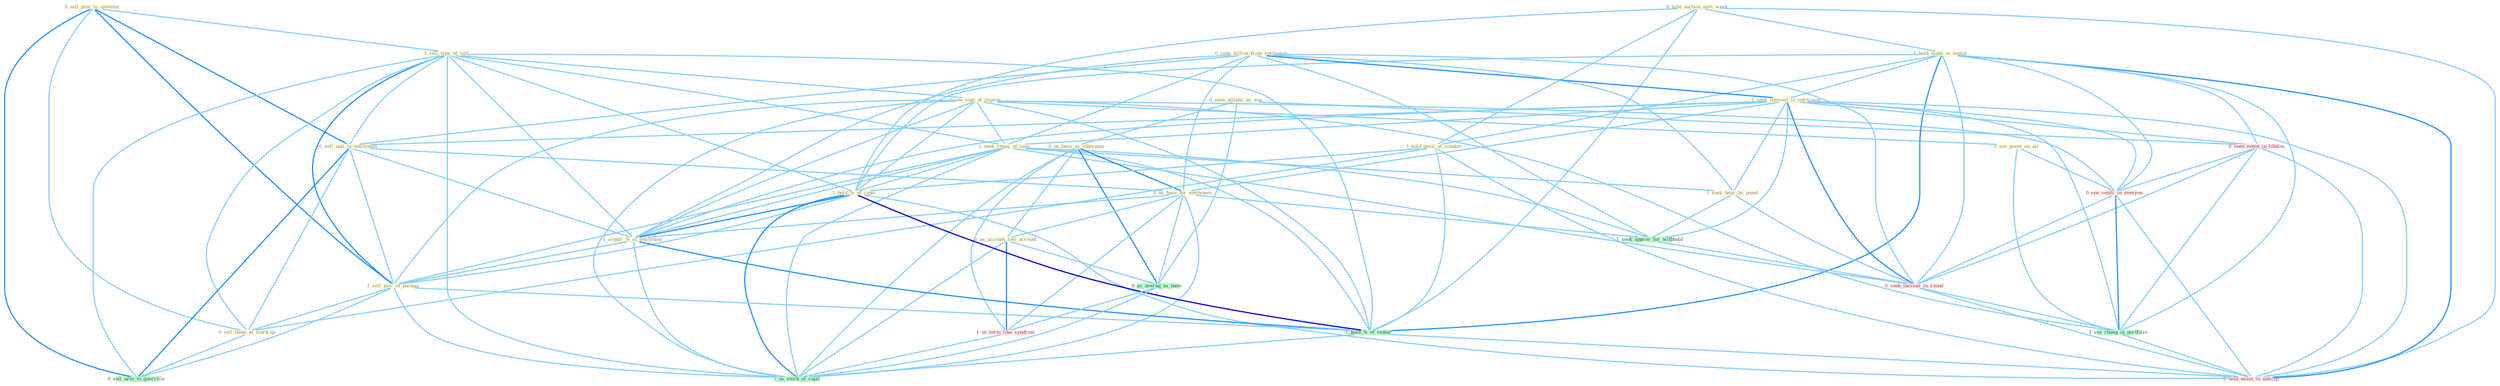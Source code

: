 Graph G{ 
    node
    [shape=polygon,style=filled,width=.5,height=.06,color="#BDFCC9",fixedsize=true,fontsize=4,
    fontcolor="#2f4f4f"];
    {node
    [color="#ffffe0", fontcolor="#8b7d6b"] "0_sell_piec_to_investor " "0_hold_auction_next_week " "0_seen_allianc_as_wai " "1_sell_type_of_suit " "1_see_sign_of_improv " "1_hold_stake_in_ventur " "0_seek_billion_from_entitynam " "1_seek_interest_in_entitynam " "0_sell_unit_to_entitynam " "1_seek_repay_of_loan " "0_us_base_as_othernum " "1_seek_hear_by_panel " "0_us_base_for_entitynam " "0_us_account_like_account " "1_hold_posit_at_counter " "1_hold_%_of_capit " "1_acquir_%_of_entitynam " "0_see_game_on_air " "1_sell_piec_of_packag " "0_sell_them_at_mark-up "}
{node [color="#fff0f5", fontcolor="#b22222"] "0_seen_event_in_lifetim " "1_us_term_like_syndrom " "0_see_vaniti_in_everyon " "0_seek_increas_in_round " "0_hold_asset_in_anticip "}
edge [color="#B0E2FF"];

	"0_sell_piec_to_investor " -- "1_sell_type_of_suit " [w="1", color="#87cefa" ];
	"0_sell_piec_to_investor " -- "0_sell_unit_to_entitynam " [w="2", color="#1e90ff" , len=0.8];
	"0_sell_piec_to_investor " -- "1_sell_piec_of_packag " [w="2", color="#1e90ff" , len=0.8];
	"0_sell_piec_to_investor " -- "0_sell_them_at_mark-up " [w="1", color="#87cefa" ];
	"0_sell_piec_to_investor " -- "0_sell_arm_to_guerrilla " [w="2", color="#1e90ff" , len=0.8];
	"0_hold_auction_next_week " -- "1_hold_stake_in_ventur " [w="1", color="#87cefa" ];
	"0_hold_auction_next_week " -- "1_hold_posit_at_counter " [w="1", color="#87cefa" ];
	"0_hold_auction_next_week " -- "1_hold_%_of_capit " [w="1", color="#87cefa" ];
	"0_hold_auction_next_week " -- "1_hold_%_of_ventur " [w="1", color="#87cefa" ];
	"0_hold_auction_next_week " -- "0_hold_asset_in_anticip " [w="1", color="#87cefa" ];
	"0_seen_allianc_as_wai " -- "0_us_base_as_othernum " [w="1", color="#87cefa" ];
	"0_seen_allianc_as_wai " -- "0_seen_event_in_lifetim " [w="1", color="#87cefa" ];
	"0_seen_allianc_as_wai " -- "0_us_averag_as_base " [w="1", color="#87cefa" ];
	"1_sell_type_of_suit " -- "1_see_sign_of_improv " [w="1", color="#87cefa" ];
	"1_sell_type_of_suit " -- "0_sell_unit_to_entitynam " [w="1", color="#87cefa" ];
	"1_sell_type_of_suit " -- "1_seek_repay_of_loan " [w="1", color="#87cefa" ];
	"1_sell_type_of_suit " -- "1_hold_%_of_capit " [w="1", color="#87cefa" ];
	"1_sell_type_of_suit " -- "1_acquir_%_of_entitynam " [w="1", color="#87cefa" ];
	"1_sell_type_of_suit " -- "1_sell_piec_of_packag " [w="2", color="#1e90ff" , len=0.8];
	"1_sell_type_of_suit " -- "0_sell_them_at_mark-up " [w="1", color="#87cefa" ];
	"1_sell_type_of_suit " -- "1_hold_%_of_ventur " [w="1", color="#87cefa" ];
	"1_sell_type_of_suit " -- "0_sell_arm_to_guerrilla " [w="1", color="#87cefa" ];
	"1_sell_type_of_suit " -- "1_us_stock_of_capit " [w="1", color="#87cefa" ];
	"1_see_sign_of_improv " -- "1_seek_repay_of_loan " [w="1", color="#87cefa" ];
	"1_see_sign_of_improv " -- "1_hold_%_of_capit " [w="1", color="#87cefa" ];
	"1_see_sign_of_improv " -- "1_acquir_%_of_entitynam " [w="1", color="#87cefa" ];
	"1_see_sign_of_improv " -- "0_see_game_on_air " [w="1", color="#87cefa" ];
	"1_see_sign_of_improv " -- "1_sell_piec_of_packag " [w="1", color="#87cefa" ];
	"1_see_sign_of_improv " -- "1_hold_%_of_ventur " [w="1", color="#87cefa" ];
	"1_see_sign_of_improv " -- "0_see_vaniti_in_everyon " [w="1", color="#87cefa" ];
	"1_see_sign_of_improv " -- "1_us_stock_of_capit " [w="1", color="#87cefa" ];
	"1_see_sign_of_improv " -- "1_see_chang_in_portfolio " [w="1", color="#87cefa" ];
	"1_hold_stake_in_ventur " -- "1_seek_interest_in_entitynam " [w="1", color="#87cefa" ];
	"1_hold_stake_in_ventur " -- "1_hold_posit_at_counter " [w="1", color="#87cefa" ];
	"1_hold_stake_in_ventur " -- "1_hold_%_of_capit " [w="1", color="#87cefa" ];
	"1_hold_stake_in_ventur " -- "0_seen_event_in_lifetim " [w="1", color="#87cefa" ];
	"1_hold_stake_in_ventur " -- "1_hold_%_of_ventur " [w="2", color="#1e90ff" , len=0.8];
	"1_hold_stake_in_ventur " -- "0_see_vaniti_in_everyon " [w="1", color="#87cefa" ];
	"1_hold_stake_in_ventur " -- "0_seek_increas_in_round " [w="1", color="#87cefa" ];
	"1_hold_stake_in_ventur " -- "1_see_chang_in_portfolio " [w="1", color="#87cefa" ];
	"1_hold_stake_in_ventur " -- "0_hold_asset_in_anticip " [w="2", color="#1e90ff" , len=0.8];
	"0_seek_billion_from_entitynam " -- "1_seek_interest_in_entitynam " [w="2", color="#1e90ff" , len=0.8];
	"0_seek_billion_from_entitynam " -- "0_sell_unit_to_entitynam " [w="1", color="#87cefa" ];
	"0_seek_billion_from_entitynam " -- "1_seek_repay_of_loan " [w="1", color="#87cefa" ];
	"0_seek_billion_from_entitynam " -- "1_seek_hear_by_panel " [w="1", color="#87cefa" ];
	"0_seek_billion_from_entitynam " -- "0_us_base_for_entitynam " [w="1", color="#87cefa" ];
	"0_seek_billion_from_entitynam " -- "1_acquir_%_of_entitynam " [w="1", color="#87cefa" ];
	"0_seek_billion_from_entitynam " -- "1_seek_approv_for_withhold " [w="1", color="#87cefa" ];
	"0_seek_billion_from_entitynam " -- "0_seek_increas_in_round " [w="1", color="#87cefa" ];
	"1_seek_interest_in_entitynam " -- "0_sell_unit_to_entitynam " [w="1", color="#87cefa" ];
	"1_seek_interest_in_entitynam " -- "1_seek_repay_of_loan " [w="1", color="#87cefa" ];
	"1_seek_interest_in_entitynam " -- "1_seek_hear_by_panel " [w="1", color="#87cefa" ];
	"1_seek_interest_in_entitynam " -- "0_us_base_for_entitynam " [w="1", color="#87cefa" ];
	"1_seek_interest_in_entitynam " -- "1_acquir_%_of_entitynam " [w="1", color="#87cefa" ];
	"1_seek_interest_in_entitynam " -- "0_seen_event_in_lifetim " [w="1", color="#87cefa" ];
	"1_seek_interest_in_entitynam " -- "1_seek_approv_for_withhold " [w="1", color="#87cefa" ];
	"1_seek_interest_in_entitynam " -- "0_see_vaniti_in_everyon " [w="1", color="#87cefa" ];
	"1_seek_interest_in_entitynam " -- "0_seek_increas_in_round " [w="2", color="#1e90ff" , len=0.8];
	"1_seek_interest_in_entitynam " -- "1_see_chang_in_portfolio " [w="1", color="#87cefa" ];
	"1_seek_interest_in_entitynam " -- "0_hold_asset_in_anticip " [w="1", color="#87cefa" ];
	"0_sell_unit_to_entitynam " -- "0_us_base_for_entitynam " [w="1", color="#87cefa" ];
	"0_sell_unit_to_entitynam " -- "1_acquir_%_of_entitynam " [w="1", color="#87cefa" ];
	"0_sell_unit_to_entitynam " -- "1_sell_piec_of_packag " [w="1", color="#87cefa" ];
	"0_sell_unit_to_entitynam " -- "0_sell_them_at_mark-up " [w="1", color="#87cefa" ];
	"0_sell_unit_to_entitynam " -- "0_sell_arm_to_guerrilla " [w="2", color="#1e90ff" , len=0.8];
	"1_seek_repay_of_loan " -- "1_seek_hear_by_panel " [w="1", color="#87cefa" ];
	"1_seek_repay_of_loan " -- "1_hold_%_of_capit " [w="1", color="#87cefa" ];
	"1_seek_repay_of_loan " -- "1_acquir_%_of_entitynam " [w="1", color="#87cefa" ];
	"1_seek_repay_of_loan " -- "1_sell_piec_of_packag " [w="1", color="#87cefa" ];
	"1_seek_repay_of_loan " -- "1_seek_approv_for_withhold " [w="1", color="#87cefa" ];
	"1_seek_repay_of_loan " -- "1_hold_%_of_ventur " [w="1", color="#87cefa" ];
	"1_seek_repay_of_loan " -- "0_seek_increas_in_round " [w="1", color="#87cefa" ];
	"1_seek_repay_of_loan " -- "1_us_stock_of_capit " [w="1", color="#87cefa" ];
	"0_us_base_as_othernum " -- "0_us_base_for_entitynam " [w="2", color="#1e90ff" , len=0.8];
	"0_us_base_as_othernum " -- "0_us_account_like_account " [w="1", color="#87cefa" ];
	"0_us_base_as_othernum " -- "0_us_averag_as_base " [w="2", color="#1e90ff" , len=0.8];
	"0_us_base_as_othernum " -- "1_us_term_like_syndrom " [w="1", color="#87cefa" ];
	"0_us_base_as_othernum " -- "1_us_stock_of_capit " [w="1", color="#87cefa" ];
	"1_seek_hear_by_panel " -- "1_seek_approv_for_withhold " [w="1", color="#87cefa" ];
	"1_seek_hear_by_panel " -- "0_seek_increas_in_round " [w="1", color="#87cefa" ];
	"0_us_base_for_entitynam " -- "0_us_account_like_account " [w="1", color="#87cefa" ];
	"0_us_base_for_entitynam " -- "1_acquir_%_of_entitynam " [w="1", color="#87cefa" ];
	"0_us_base_for_entitynam " -- "0_us_averag_as_base " [w="1", color="#87cefa" ];
	"0_us_base_for_entitynam " -- "1_us_term_like_syndrom " [w="1", color="#87cefa" ];
	"0_us_base_for_entitynam " -- "1_seek_approv_for_withhold " [w="1", color="#87cefa" ];
	"0_us_base_for_entitynam " -- "1_us_stock_of_capit " [w="1", color="#87cefa" ];
	"0_us_account_like_account " -- "0_us_averag_as_base " [w="1", color="#87cefa" ];
	"0_us_account_like_account " -- "1_us_term_like_syndrom " [w="2", color="#1e90ff" , len=0.8];
	"0_us_account_like_account " -- "1_us_stock_of_capit " [w="1", color="#87cefa" ];
	"1_hold_posit_at_counter " -- "1_hold_%_of_capit " [w="1", color="#87cefa" ];
	"1_hold_posit_at_counter " -- "0_sell_them_at_mark-up " [w="1", color="#87cefa" ];
	"1_hold_posit_at_counter " -- "1_hold_%_of_ventur " [w="1", color="#87cefa" ];
	"1_hold_posit_at_counter " -- "0_hold_asset_in_anticip " [w="1", color="#87cefa" ];
	"1_hold_%_of_capit " -- "1_acquir_%_of_entitynam " [w="2", color="#1e90ff" , len=0.8];
	"1_hold_%_of_capit " -- "1_sell_piec_of_packag " [w="1", color="#87cefa" ];
	"1_hold_%_of_capit " -- "1_hold_%_of_ventur " [w="3", color="#0000cd" , len=0.6];
	"1_hold_%_of_capit " -- "1_us_stock_of_capit " [w="2", color="#1e90ff" , len=0.8];
	"1_hold_%_of_capit " -- "0_hold_asset_in_anticip " [w="1", color="#87cefa" ];
	"1_acquir_%_of_entitynam " -- "1_sell_piec_of_packag " [w="1", color="#87cefa" ];
	"1_acquir_%_of_entitynam " -- "1_hold_%_of_ventur " [w="2", color="#1e90ff" , len=0.8];
	"1_acquir_%_of_entitynam " -- "1_us_stock_of_capit " [w="1", color="#87cefa" ];
	"0_see_game_on_air " -- "0_see_vaniti_in_everyon " [w="1", color="#87cefa" ];
	"0_see_game_on_air " -- "1_see_chang_in_portfolio " [w="1", color="#87cefa" ];
	"1_sell_piec_of_packag " -- "0_sell_them_at_mark-up " [w="1", color="#87cefa" ];
	"1_sell_piec_of_packag " -- "1_hold_%_of_ventur " [w="1", color="#87cefa" ];
	"1_sell_piec_of_packag " -- "0_sell_arm_to_guerrilla " [w="1", color="#87cefa" ];
	"1_sell_piec_of_packag " -- "1_us_stock_of_capit " [w="1", color="#87cefa" ];
	"0_sell_them_at_mark-up " -- "0_sell_arm_to_guerrilla " [w="1", color="#87cefa" ];
	"0_seen_event_in_lifetim " -- "0_see_vaniti_in_everyon " [w="1", color="#87cefa" ];
	"0_seen_event_in_lifetim " -- "0_seek_increas_in_round " [w="1", color="#87cefa" ];
	"0_seen_event_in_lifetim " -- "1_see_chang_in_portfolio " [w="1", color="#87cefa" ];
	"0_seen_event_in_lifetim " -- "0_hold_asset_in_anticip " [w="1", color="#87cefa" ];
	"0_us_averag_as_base " -- "1_us_term_like_syndrom " [w="1", color="#87cefa" ];
	"0_us_averag_as_base " -- "1_us_stock_of_capit " [w="1", color="#87cefa" ];
	"1_us_term_like_syndrom " -- "1_us_stock_of_capit " [w="1", color="#87cefa" ];
	"1_seek_approv_for_withhold " -- "0_seek_increas_in_round " [w="1", color="#87cefa" ];
	"1_hold_%_of_ventur " -- "1_us_stock_of_capit " [w="1", color="#87cefa" ];
	"1_hold_%_of_ventur " -- "0_hold_asset_in_anticip " [w="1", color="#87cefa" ];
	"0_see_vaniti_in_everyon " -- "0_seek_increas_in_round " [w="1", color="#87cefa" ];
	"0_see_vaniti_in_everyon " -- "1_see_chang_in_portfolio " [w="2", color="#1e90ff" , len=0.8];
	"0_see_vaniti_in_everyon " -- "0_hold_asset_in_anticip " [w="1", color="#87cefa" ];
	"0_seek_increas_in_round " -- "1_see_chang_in_portfolio " [w="1", color="#87cefa" ];
	"0_seek_increas_in_round " -- "0_hold_asset_in_anticip " [w="1", color="#87cefa" ];
	"1_see_chang_in_portfolio " -- "0_hold_asset_in_anticip " [w="1", color="#87cefa" ];
}